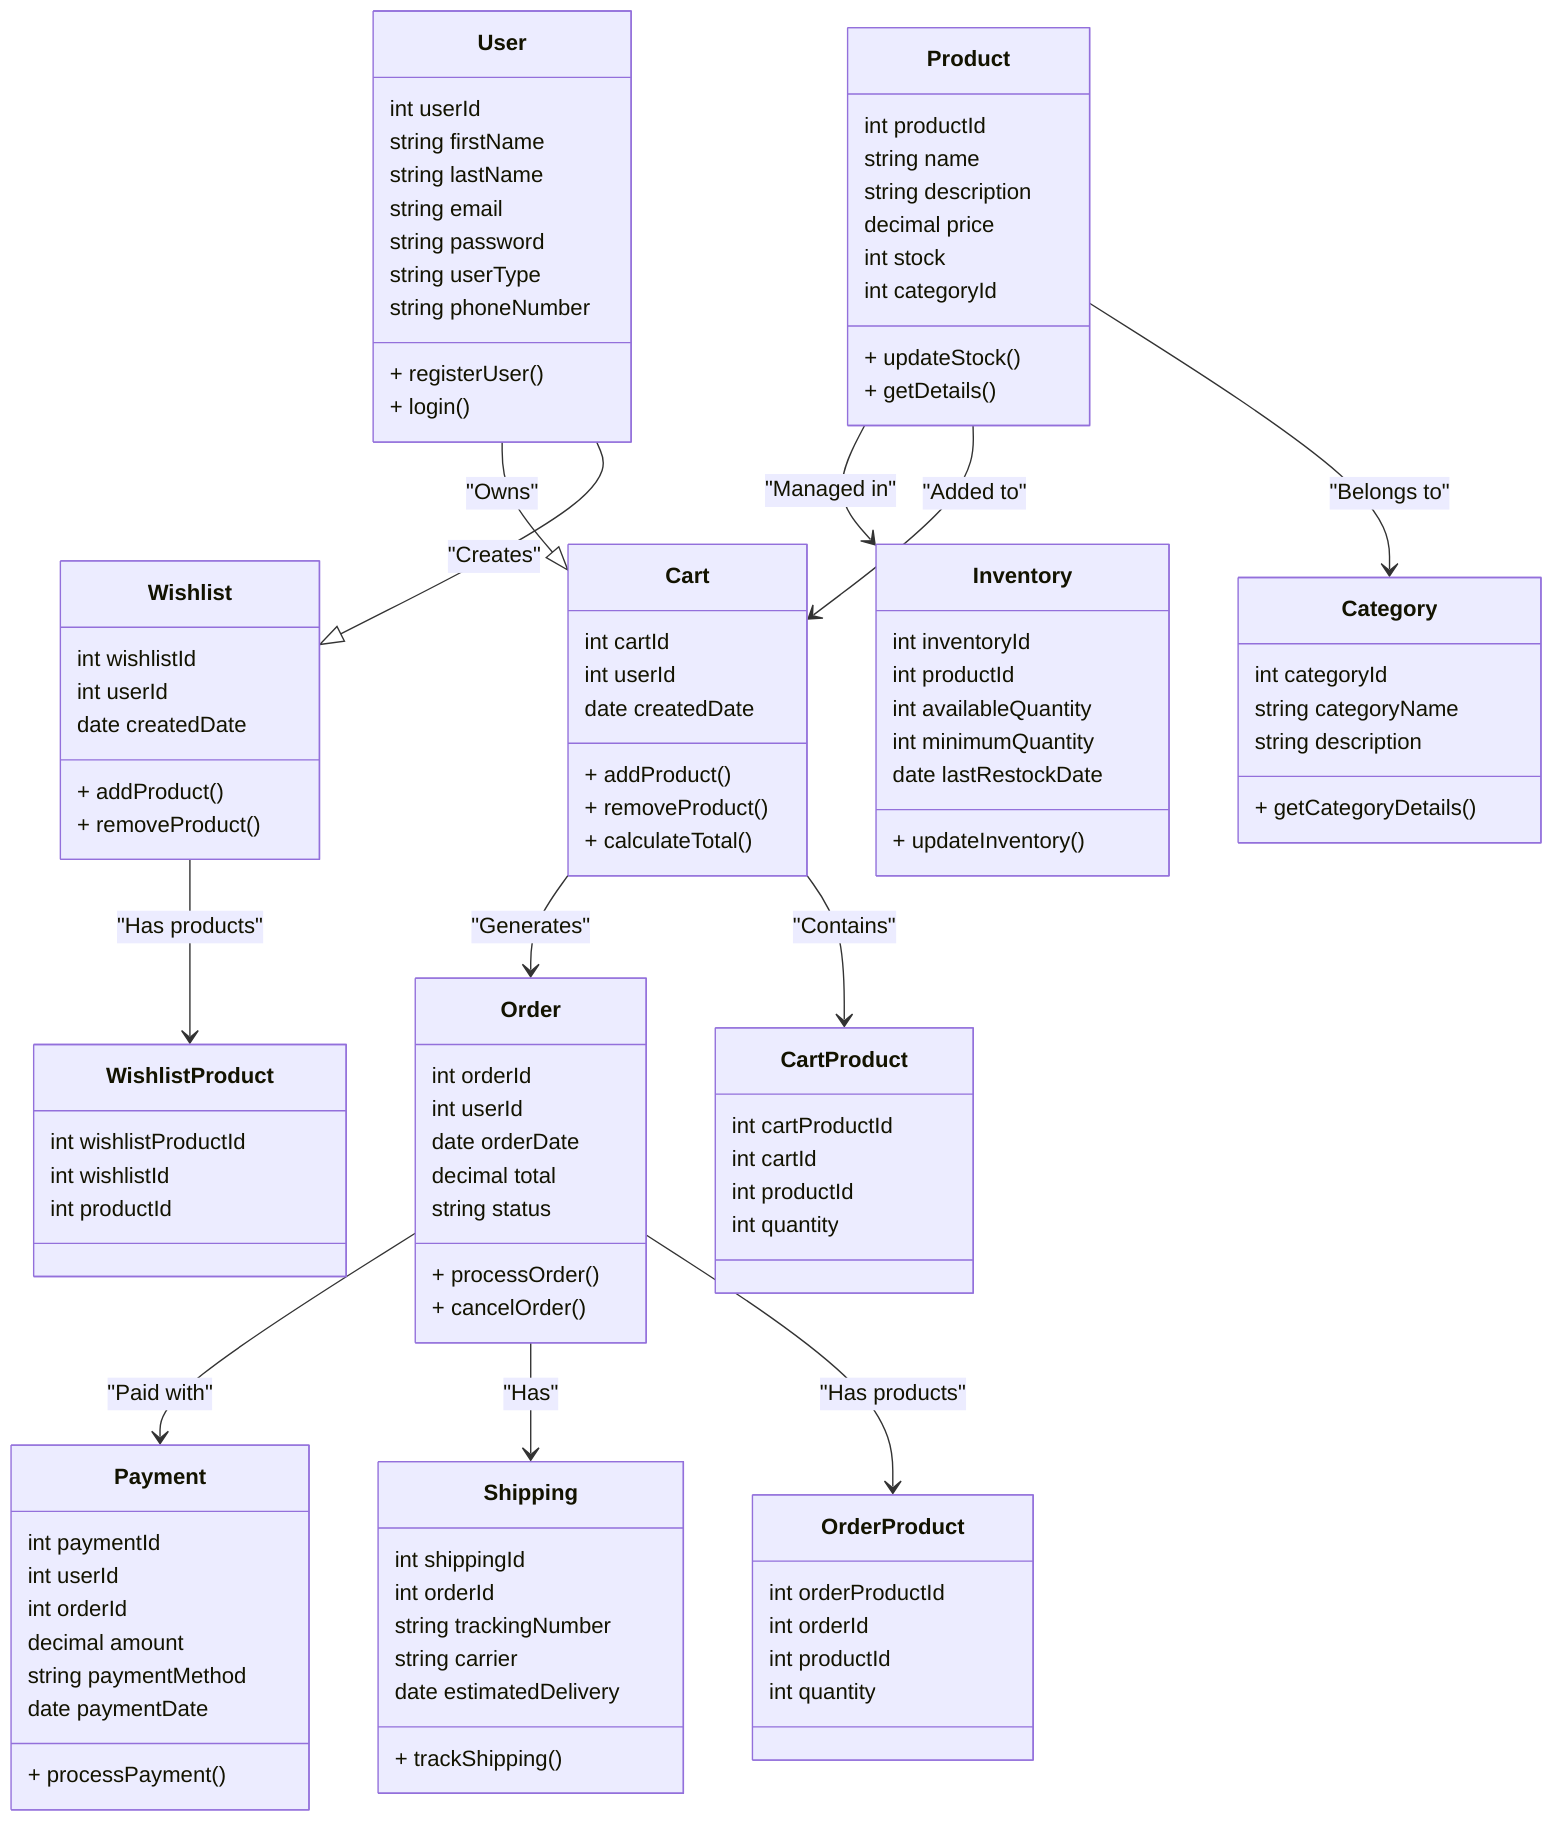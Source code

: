 classDiagram
    class User {
        int userId
        string firstName
        string lastName
        string email
        string password
        string userType
        string phoneNumber
        + registerUser()
        + login()
    }

    class Product {
        int productId
        string name
        string description
        decimal price
        int stock
        int categoryId
        + updateStock()
        + getDetails()
    }

    class Cart {
        int cartId
        int userId
        date createdDate
        + addProduct()
        + removeProduct()
        + calculateTotal()
    }

    class CartProduct {
        int cartProductId
        int cartId
        int productId
        int quantity
    }

    class Order {
        int orderId
        int userId
        date orderDate
        decimal total
        string status
        + processOrder()
        + cancelOrder()
    }

    class OrderProduct {
        int orderProductId
        int orderId
        int productId
        int quantity
    }

    class Inventory {
        int inventoryId
        int productId
        int availableQuantity
        int minimumQuantity
        date lastRestockDate
        + updateInventory()
    }

    class Payment {
        int paymentId
        int userId
        int orderId
        decimal amount
        string paymentMethod
        date paymentDate
        + processPayment()
    }

    class Category {
        int categoryId
        string categoryName
        string description
        + getCategoryDetails()
    }

    class Wishlist {
        int wishlistId
        int userId
        date createdDate
        + addProduct()
        + removeProduct()
    }

    class WishlistProduct {
        int wishlistProductId
        int wishlistId
        int productId
    }

    class Shipping {
        int shippingId
        int orderId
        string trackingNumber
        string carrier
        date estimatedDelivery
        + trackShipping()
    }


    User --|> Cart : "Owns"
    Cart --> Order : "Generates"
    Order --> Payment : "Paid with"
    Order --> Shipping : "Has"
    Product --> Inventory : "Managed in"
    Product --> Cart : "Added to"
    Cart --> CartProduct : "Contains"
    Order --> OrderProduct : "Has products"
    Product --> Category : "Belongs to"
    User --|> Wishlist : "Creates"
    Wishlist --> WishlistProduct : "Has products"

    classDef entity fill:#cce7ff,stroke:#004080,stroke-width:2px;
    classDef relationship fill:#e6ffe6,stroke:#004080,stroke-width:2px;